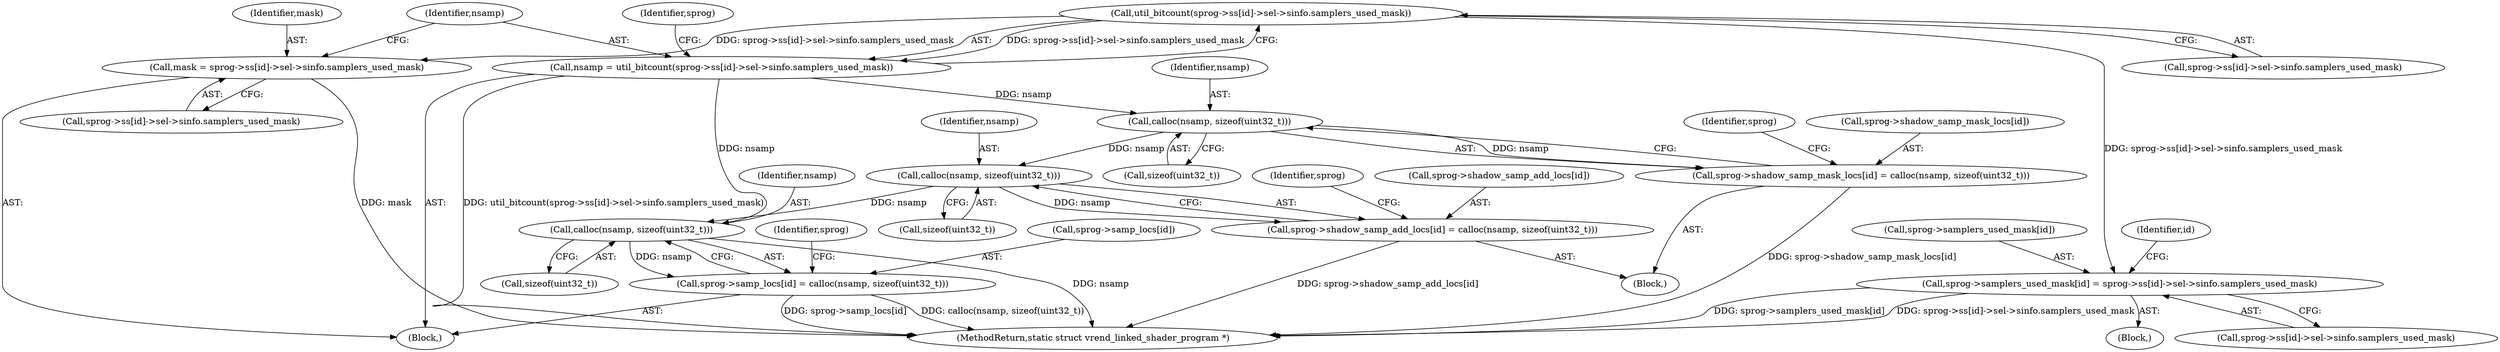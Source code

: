digraph "0_virglrenderer_a2f12a1b0f95b13b6f8dc3d05d7b74b4386394e4@array" {
"1000573" [label="(Call,util_bitcount(sprog->ss[id]->sel->sinfo.samplers_used_mask))"];
"1000557" [label="(Call,mask = sprog->ss[id]->sel->sinfo.samplers_used_mask)"];
"1000571" [label="(Call,nsamp = util_bitcount(sprog->ss[id]->sel->sinfo.samplers_used_mask))"];
"1000622" [label="(Call,calloc(nsamp, sizeof(uint32_t)))"];
"1000616" [label="(Call,sprog->shadow_samp_mask_locs[id] = calloc(nsamp, sizeof(uint32_t)))"];
"1000632" [label="(Call,calloc(nsamp, sizeof(uint32_t)))"];
"1000626" [label="(Call,sprog->shadow_samp_add_locs[id] = calloc(nsamp, sizeof(uint32_t)))"];
"1000657" [label="(Call,calloc(nsamp, sizeof(uint32_t)))"];
"1000651" [label="(Call,sprog->samp_locs[id] = calloc(nsamp, sizeof(uint32_t)))"];
"1000784" [label="(Call,sprog->samplers_used_mask[id] = sprog->ss[id]->sel->sinfo.samplers_used_mask)"];
"1000629" [label="(Identifier,sprog)"];
"1000622" [label="(Call,calloc(nsamp, sizeof(uint32_t)))"];
"1000589" [label="(Identifier,sprog)"];
"1000616" [label="(Call,sprog->shadow_samp_mask_locs[id] = calloc(nsamp, sizeof(uint32_t)))"];
"1000572" [label="(Identifier,nsamp)"];
"1000652" [label="(Call,sprog->samp_locs[id])"];
"1000574" [label="(Call,sprog->ss[id]->sel->sinfo.samplers_used_mask)"];
"1000659" [label="(Call,sizeof(uint32_t))"];
"1000664" [label="(Identifier,sprog)"];
"1000627" [label="(Call,sprog->shadow_samp_add_locs[id])"];
"1000555" [label="(Block,)"];
"1000634" [label="(Call,sizeof(uint32_t))"];
"1000542" [label="(Block,)"];
"1000657" [label="(Call,calloc(nsamp, sizeof(uint32_t)))"];
"1000633" [label="(Identifier,nsamp)"];
"1000541" [label="(Identifier,id)"];
"1000617" [label="(Call,sprog->shadow_samp_mask_locs[id])"];
"1000784" [label="(Call,sprog->samplers_used_mask[id] = sprog->ss[id]->sel->sinfo.samplers_used_mask)"];
"1000624" [label="(Call,sizeof(uint32_t))"];
"1001107" [label="(MethodReturn,static struct vrend_linked_shader_program *)"];
"1000571" [label="(Call,nsamp = util_bitcount(sprog->ss[id]->sel->sinfo.samplers_used_mask))"];
"1000626" [label="(Call,sprog->shadow_samp_add_locs[id] = calloc(nsamp, sizeof(uint32_t)))"];
"1000557" [label="(Call,mask = sprog->ss[id]->sel->sinfo.samplers_used_mask)"];
"1000785" [label="(Call,sprog->samplers_used_mask[id])"];
"1000654" [label="(Identifier,sprog)"];
"1000658" [label="(Identifier,nsamp)"];
"1000632" [label="(Call,calloc(nsamp, sizeof(uint32_t)))"];
"1000623" [label="(Identifier,nsamp)"];
"1000615" [label="(Block,)"];
"1000558" [label="(Identifier,mask)"];
"1000573" [label="(Call,util_bitcount(sprog->ss[id]->sel->sinfo.samplers_used_mask))"];
"1000790" [label="(Call,sprog->ss[id]->sel->sinfo.samplers_used_mask)"];
"1000559" [label="(Call,sprog->ss[id]->sel->sinfo.samplers_used_mask)"];
"1000651" [label="(Call,sprog->samp_locs[id] = calloc(nsamp, sizeof(uint32_t)))"];
"1000573" -> "1000571"  [label="AST: "];
"1000573" -> "1000574"  [label="CFG: "];
"1000574" -> "1000573"  [label="AST: "];
"1000571" -> "1000573"  [label="CFG: "];
"1000573" -> "1000557"  [label="DDG: sprog->ss[id]->sel->sinfo.samplers_used_mask"];
"1000573" -> "1000571"  [label="DDG: sprog->ss[id]->sel->sinfo.samplers_used_mask"];
"1000573" -> "1000784"  [label="DDG: sprog->ss[id]->sel->sinfo.samplers_used_mask"];
"1000557" -> "1000555"  [label="AST: "];
"1000557" -> "1000559"  [label="CFG: "];
"1000558" -> "1000557"  [label="AST: "];
"1000559" -> "1000557"  [label="AST: "];
"1000572" -> "1000557"  [label="CFG: "];
"1000557" -> "1001107"  [label="DDG: mask"];
"1000571" -> "1000555"  [label="AST: "];
"1000572" -> "1000571"  [label="AST: "];
"1000589" -> "1000571"  [label="CFG: "];
"1000571" -> "1001107"  [label="DDG: util_bitcount(sprog->ss[id]->sel->sinfo.samplers_used_mask)"];
"1000571" -> "1000622"  [label="DDG: nsamp"];
"1000571" -> "1000657"  [label="DDG: nsamp"];
"1000622" -> "1000616"  [label="AST: "];
"1000622" -> "1000624"  [label="CFG: "];
"1000623" -> "1000622"  [label="AST: "];
"1000624" -> "1000622"  [label="AST: "];
"1000616" -> "1000622"  [label="CFG: "];
"1000622" -> "1000616"  [label="DDG: nsamp"];
"1000622" -> "1000632"  [label="DDG: nsamp"];
"1000616" -> "1000615"  [label="AST: "];
"1000617" -> "1000616"  [label="AST: "];
"1000629" -> "1000616"  [label="CFG: "];
"1000616" -> "1001107"  [label="DDG: sprog->shadow_samp_mask_locs[id]"];
"1000632" -> "1000626"  [label="AST: "];
"1000632" -> "1000634"  [label="CFG: "];
"1000633" -> "1000632"  [label="AST: "];
"1000634" -> "1000632"  [label="AST: "];
"1000626" -> "1000632"  [label="CFG: "];
"1000632" -> "1000626"  [label="DDG: nsamp"];
"1000632" -> "1000657"  [label="DDG: nsamp"];
"1000626" -> "1000615"  [label="AST: "];
"1000627" -> "1000626"  [label="AST: "];
"1000654" -> "1000626"  [label="CFG: "];
"1000626" -> "1001107"  [label="DDG: sprog->shadow_samp_add_locs[id]"];
"1000657" -> "1000651"  [label="AST: "];
"1000657" -> "1000659"  [label="CFG: "];
"1000658" -> "1000657"  [label="AST: "];
"1000659" -> "1000657"  [label="AST: "];
"1000651" -> "1000657"  [label="CFG: "];
"1000657" -> "1001107"  [label="DDG: nsamp"];
"1000657" -> "1000651"  [label="DDG: nsamp"];
"1000651" -> "1000555"  [label="AST: "];
"1000652" -> "1000651"  [label="AST: "];
"1000664" -> "1000651"  [label="CFG: "];
"1000651" -> "1001107"  [label="DDG: sprog->samp_locs[id]"];
"1000651" -> "1001107"  [label="DDG: calloc(nsamp, sizeof(uint32_t))"];
"1000784" -> "1000542"  [label="AST: "];
"1000784" -> "1000790"  [label="CFG: "];
"1000785" -> "1000784"  [label="AST: "];
"1000790" -> "1000784"  [label="AST: "];
"1000541" -> "1000784"  [label="CFG: "];
"1000784" -> "1001107"  [label="DDG: sprog->samplers_used_mask[id]"];
"1000784" -> "1001107"  [label="DDG: sprog->ss[id]->sel->sinfo.samplers_used_mask"];
}
